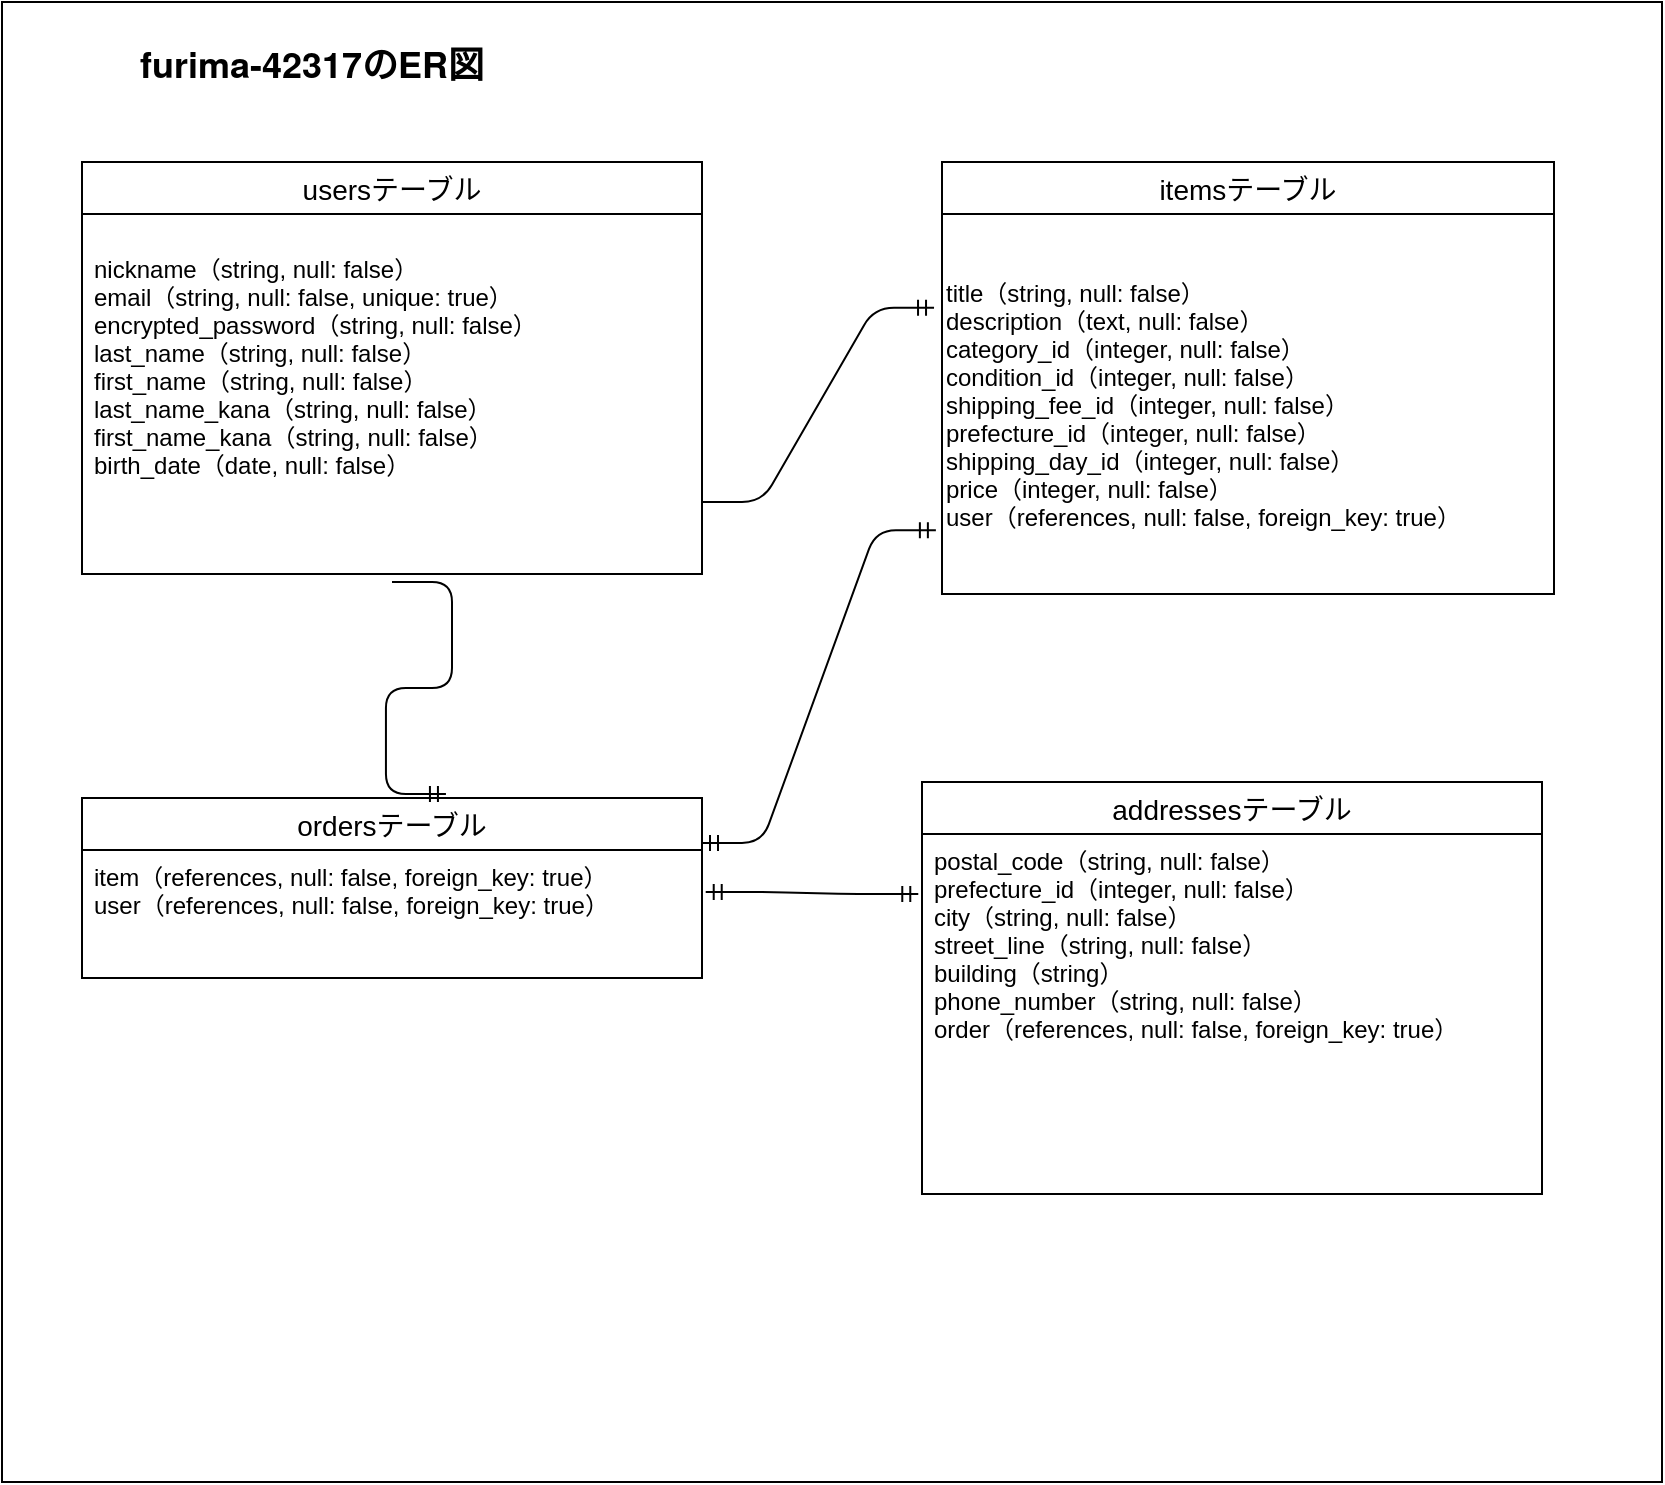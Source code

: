 <mxfile>
    <diagram id="tRQBdwzUTi1QAP7WeOwt" name="ページ1">
        <mxGraphModel dx="888" dy="522" grid="1" gridSize="10" guides="1" tooltips="1" connect="1" arrows="1" fold="1" page="1" pageScale="1" pageWidth="827" pageHeight="1169" math="0" shadow="0">
            <root>
                <mxCell id="0"/>
                <mxCell id="1" parent="0"/>
                <mxCell id="19" value="" style="rounded=0;whiteSpace=wrap;html=1;fillColor=default;labelBackgroundColor=none;" vertex="1" parent="1">
                    <mxGeometry width="830" height="740" as="geometry"/>
                </mxCell>
                <mxCell id="2" value="usersテーブル" style="swimlane;fontStyle=0;childLayout=stackLayout;horizontal=1;startSize=26;horizontalStack=0;resizeParent=1;resizeParentMax=0;resizeLast=0;collapsible=1;marginBottom=0;align=center;fontSize=14;" vertex="1" parent="1">
                    <mxGeometry x="40" y="80" width="310" height="206" as="geometry"/>
                </mxCell>
                <mxCell id="5" value="&#xa;nickname（string, null: false）&#xa;email（string, null: false, unique: true）&#xa;encrypted_password（string, null: false）&#xa;last_name（string, null: false）&#xa;first_name（string, null: false）&#xa;last_name_kana（string, null: false）&#xa;first_name_kana（string, null: false）&#xa;birth_date（date, null: false）" style="text;strokeColor=none;fillColor=none;spacingLeft=4;spacingRight=4;overflow=hidden;rotatable=0;points=[[0,0.5],[1,0.5]];portConstraint=eastwest;fontSize=12;" vertex="1" parent="2">
                    <mxGeometry y="26" width="310" height="180" as="geometry"/>
                </mxCell>
                <mxCell id="6" value="&lt;p style=&quot;margin: 0px; font-variant-numeric: normal; font-variant-east-asian: normal; font-variant-alternates: normal; font-size-adjust: none; font-kerning: auto; font-optical-sizing: auto; font-feature-settings: normal; font-variation-settings: normal; font-variant-position: normal; font-variant-emoji: normal; font-stretch: normal; line-height: normal; font-family: &amp;quot;Helvetica Neue&amp;quot;; color: rgb(0, 0, 0); text-align: start;&quot; class=&quot;p1&quot;&gt;&lt;font style=&quot;font-size: 18px;&quot;&gt;&lt;b style=&quot;background-color: light-dark(#ffffff, var(--ge-dark-color, #121212));&quot;&gt;furima-42317のER図&lt;/b&gt;&lt;/font&gt;&lt;/p&gt;" style="whiteSpace=wrap;html=1;align=center;strokeColor=none;" vertex="1" parent="1">
                    <mxGeometry x="50" y="10" width="210" height="40" as="geometry"/>
                </mxCell>
                <mxCell id="7" value="itemsテーブル" style="swimlane;fontStyle=0;childLayout=stackLayout;horizontal=1;startSize=26;horizontalStack=0;resizeParent=1;resizeParentMax=0;resizeLast=0;collapsible=1;marginBottom=0;align=center;fontSize=14;" vertex="1" parent="1">
                    <mxGeometry x="470" y="80" width="306" height="216" as="geometry"/>
                </mxCell>
                <mxCell id="8" value="title（string, null: false）&#xa;description（text, null: false）&#xa;category_id（integer, null: false）&#xa;condition_id（integer, null: false）&#xa;shipping_fee_id（integer, null: false）&#xa;prefecture_id（integer, null: false）&#xa;shipping_day_id（integer, null: false）&#xa;price（integer, null: false）&#xa;user（references, null: false, foreign_key: true）" style="text;align=left;verticalAlign=middle;resizable=0;points=[];autosize=1;strokeColor=none;fillColor=none;" vertex="1" parent="7">
                    <mxGeometry y="26" width="306" height="190" as="geometry"/>
                </mxCell>
                <mxCell id="10" value="ordersテーブル" style="swimlane;fontStyle=0;childLayout=stackLayout;horizontal=1;startSize=26;horizontalStack=0;resizeParent=1;resizeParentMax=0;resizeLast=0;collapsible=1;marginBottom=0;align=center;fontSize=14;" vertex="1" parent="1">
                    <mxGeometry x="40" y="398" width="310" height="90" as="geometry"/>
                </mxCell>
                <mxCell id="11" value="item（references, null: false, foreign_key: true）&#xa;user（references, null: false, foreign_key: true）" style="text;strokeColor=none;fillColor=none;spacingLeft=4;spacingRight=4;overflow=hidden;rotatable=0;points=[[0,0.5],[1,0.5]];portConstraint=eastwest;fontSize=12;" vertex="1" parent="10">
                    <mxGeometry y="26" width="310" height="64" as="geometry"/>
                </mxCell>
                <mxCell id="13" value="addressesテーブル" style="swimlane;fontStyle=0;childLayout=stackLayout;horizontal=1;startSize=26;horizontalStack=0;resizeParent=1;resizeParentMax=0;resizeLast=0;collapsible=1;marginBottom=0;align=center;fontSize=14;" vertex="1" parent="1">
                    <mxGeometry x="460" y="390" width="310" height="206" as="geometry"/>
                </mxCell>
                <mxCell id="14" value="postal_code（string, null: false）&#xa;prefecture_id（integer, null: false）&#xa;city（string, null: false）&#xa;street_line（string, null: false）&#xa;building（string）&#xa;phone_number（string, null: false）&#xa;order（references, null: false, foreign_key: true）" style="text;strokeColor=none;fillColor=none;spacingLeft=4;spacingRight=4;overflow=hidden;rotatable=0;points=[[0,0.5],[1,0.5]];portConstraint=eastwest;fontSize=12;" vertex="1" parent="13">
                    <mxGeometry y="26" width="310" height="180" as="geometry"/>
                </mxCell>
                <mxCell id="15" value="" style="edgeStyle=entityRelationEdgeStyle;fontSize=12;html=1;endArrow=ERmandOne;startArrow=ERmandOne;entryX=-0.006;entryY=0.167;entryDx=0;entryDy=0;entryPerimeter=0;exitX=1.006;exitY=0.328;exitDx=0;exitDy=0;exitPerimeter=0;" edge="1" parent="1" source="11" target="14">
                    <mxGeometry width="100" height="100" relative="1" as="geometry">
                        <mxPoint x="350" y="400" as="sourcePoint"/>
                        <mxPoint x="450" y="300" as="targetPoint"/>
                    </mxGeometry>
                </mxCell>
                <mxCell id="16" value="" style="edgeStyle=entityRelationEdgeStyle;fontSize=12;html=1;endArrow=ERmandOne;startArrow=ERmandOne;entryX=-0.01;entryY=0.832;entryDx=0;entryDy=0;entryPerimeter=0;exitX=1;exitY=0.25;exitDx=0;exitDy=0;" edge="1" parent="1" source="10" target="8">
                    <mxGeometry width="100" height="100" relative="1" as="geometry">
                        <mxPoint x="350" y="400" as="sourcePoint"/>
                        <mxPoint x="450" y="300" as="targetPoint"/>
                    </mxGeometry>
                </mxCell>
                <mxCell id="17" value="" style="edgeStyle=entityRelationEdgeStyle;fontSize=12;html=1;endArrow=ERmandOne;exitX=0.5;exitY=1.022;exitDx=0;exitDy=0;exitPerimeter=0;entryX=0.587;entryY=-0.022;entryDx=0;entryDy=0;entryPerimeter=0;" edge="1" parent="1" source="5" target="10">
                    <mxGeometry width="100" height="100" relative="1" as="geometry">
                        <mxPoint x="350" y="400" as="sourcePoint"/>
                        <mxPoint x="220" y="390" as="targetPoint"/>
                        <Array as="points">
                            <mxPoint x="190" y="330"/>
                            <mxPoint x="180" y="320"/>
                            <mxPoint x="192" y="320"/>
                        </Array>
                    </mxGeometry>
                </mxCell>
                <mxCell id="18" value="" style="edgeStyle=entityRelationEdgeStyle;fontSize=12;html=1;endArrow=ERmandOne;entryX=-0.013;entryY=0.247;entryDx=0;entryDy=0;entryPerimeter=0;" edge="1" parent="1" target="8">
                    <mxGeometry width="100" height="100" relative="1" as="geometry">
                        <mxPoint x="350" y="250" as="sourcePoint"/>
                        <mxPoint x="450" y="150" as="targetPoint"/>
                    </mxGeometry>
                </mxCell>
            </root>
        </mxGraphModel>
    </diagram>
</mxfile>